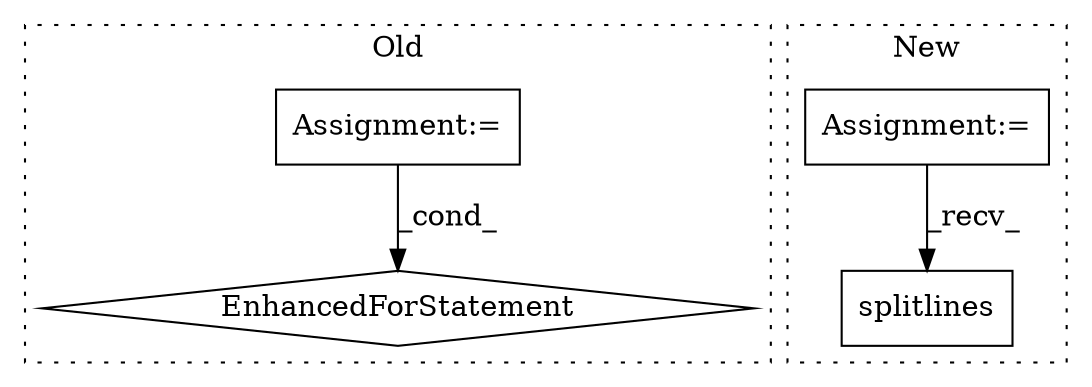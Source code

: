 digraph G {
subgraph cluster0 {
1 [label="EnhancedForStatement" a="70" s="5712,5794" l="53,2" shape="diamond"];
3 [label="Assignment:=" a="7" s="5712,5794" l="53,2" shape="box"];
label = "Old";
style="dotted";
}
subgraph cluster1 {
2 [label="splitlines" a="32" s="5945" l="12" shape="box"];
4 [label="Assignment:=" a="7" s="5753" l="1" shape="box"];
label = "New";
style="dotted";
}
3 -> 1 [label="_cond_"];
4 -> 2 [label="_recv_"];
}